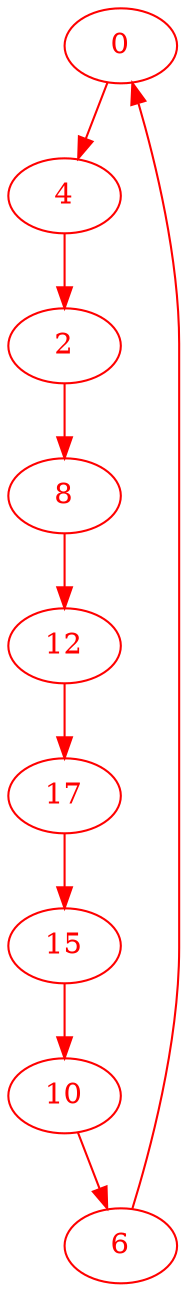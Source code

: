 digraph g{
node [color = red, fontcolor=red]; 0 2 4 6 8 10 12 15 17 ;
0 -> 4 [color=red] ;
2 -> 8 [color=red] ;
4 -> 2 [color=red] ;
6 -> 0 [color=red] ;
8 -> 12 [color=red] ;
10 -> 6 [color=red] ;
12 -> 17 [color=red] ;
15 -> 10 [color=red] ;
17 -> 15 [color=red] ;
}